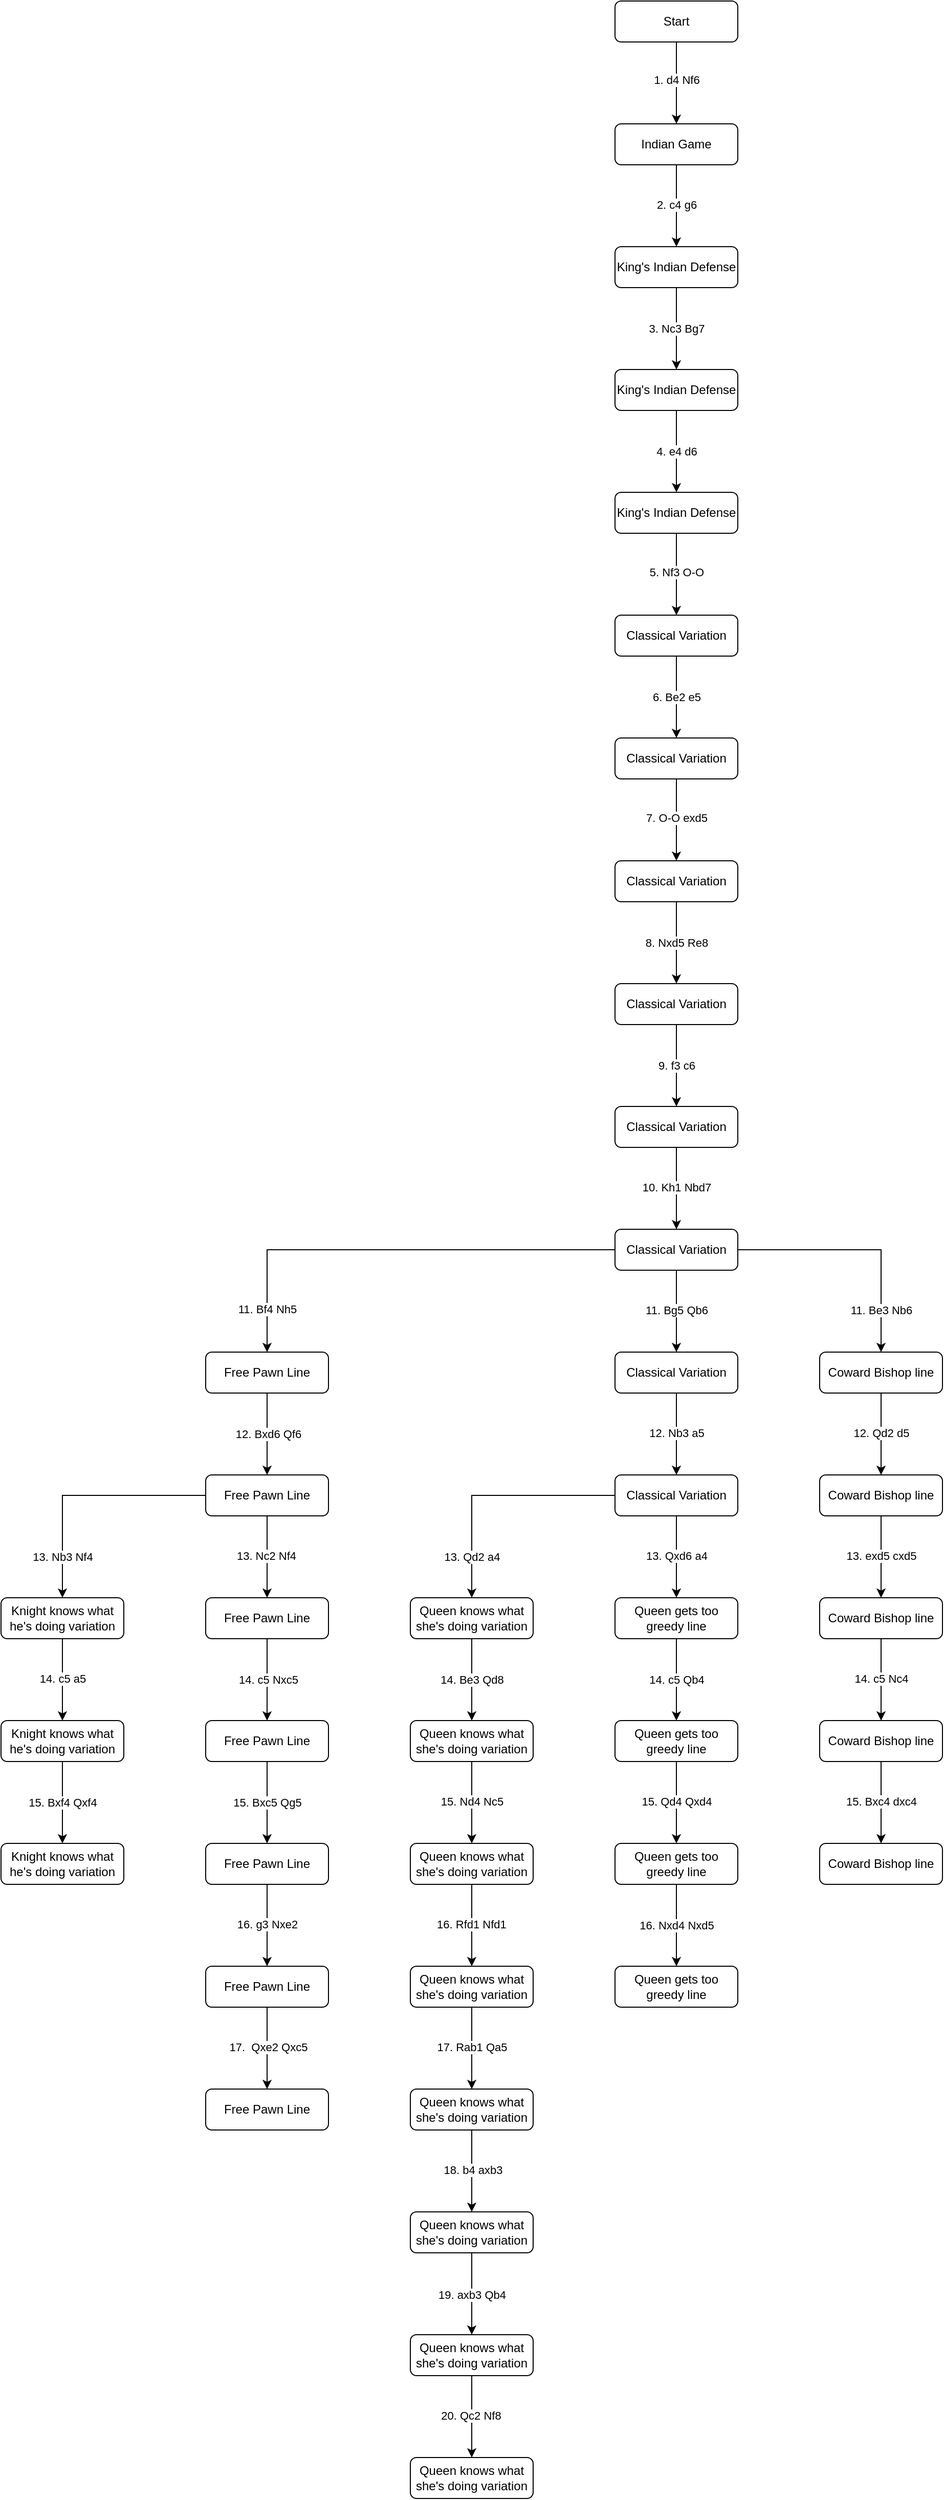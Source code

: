 <mxfile version="21.7.4" type="github">
  <diagram id="C5RBs43oDa-KdzZeNtuy" name="Page-1">
    <mxGraphModel dx="1451" dy="381" grid="1" gridSize="10" guides="1" tooltips="1" connect="1" arrows="1" fold="1" page="1" pageScale="1" pageWidth="827" pageHeight="1169" math="0" shadow="0">
      <root>
        <mxCell id="WIyWlLk6GJQsqaUBKTNV-0" />
        <mxCell id="WIyWlLk6GJQsqaUBKTNV-1" parent="WIyWlLk6GJQsqaUBKTNV-0" />
        <mxCell id="JF7JjtRSWjvsi2NXxbNR-42" value="" style="edgeStyle=orthogonalEdgeStyle;rounded=0;orthogonalLoop=1;jettySize=auto;html=1;" edge="1" parent="WIyWlLk6GJQsqaUBKTNV-1" source="WIyWlLk6GJQsqaUBKTNV-3" target="JF7JjtRSWjvsi2NXxbNR-41">
          <mxGeometry relative="1" as="geometry" />
        </mxCell>
        <mxCell id="JF7JjtRSWjvsi2NXxbNR-43" value="1. d4 Nf6" style="edgeLabel;html=1;align=center;verticalAlign=middle;resizable=0;points=[];" vertex="1" connectable="0" parent="JF7JjtRSWjvsi2NXxbNR-42">
          <mxGeometry x="-0.082" relative="1" as="geometry">
            <mxPoint as="offset" />
          </mxGeometry>
        </mxCell>
        <mxCell id="WIyWlLk6GJQsqaUBKTNV-3" value="Start" style="rounded=1;whiteSpace=wrap;html=1;fontSize=12;glass=0;strokeWidth=1;shadow=0;" parent="WIyWlLk6GJQsqaUBKTNV-1" vertex="1">
          <mxGeometry x="160" y="80" width="120" height="40" as="geometry" />
        </mxCell>
        <mxCell id="JF7JjtRSWjvsi2NXxbNR-45" value="" style="edgeStyle=orthogonalEdgeStyle;rounded=0;orthogonalLoop=1;jettySize=auto;html=1;" edge="1" parent="WIyWlLk6GJQsqaUBKTNV-1" source="JF7JjtRSWjvsi2NXxbNR-41" target="JF7JjtRSWjvsi2NXxbNR-44">
          <mxGeometry relative="1" as="geometry" />
        </mxCell>
        <mxCell id="JF7JjtRSWjvsi2NXxbNR-46" value="2. c4 g6" style="edgeLabel;html=1;align=center;verticalAlign=middle;resizable=0;points=[];" vertex="1" connectable="0" parent="JF7JjtRSWjvsi2NXxbNR-45">
          <mxGeometry x="-0.037" relative="1" as="geometry">
            <mxPoint as="offset" />
          </mxGeometry>
        </mxCell>
        <mxCell id="JF7JjtRSWjvsi2NXxbNR-41" value="Indian Game" style="rounded=1;whiteSpace=wrap;html=1;fontSize=12;glass=0;strokeWidth=1;shadow=0;" vertex="1" parent="WIyWlLk6GJQsqaUBKTNV-1">
          <mxGeometry x="160" y="200" width="120" height="40" as="geometry" />
        </mxCell>
        <mxCell id="JF7JjtRSWjvsi2NXxbNR-48" value="3. Nc3 Bg7" style="edgeStyle=orthogonalEdgeStyle;rounded=0;orthogonalLoop=1;jettySize=auto;html=1;" edge="1" parent="WIyWlLk6GJQsqaUBKTNV-1" source="JF7JjtRSWjvsi2NXxbNR-44" target="JF7JjtRSWjvsi2NXxbNR-47">
          <mxGeometry relative="1" as="geometry">
            <mxPoint as="offset" />
          </mxGeometry>
        </mxCell>
        <mxCell id="JF7JjtRSWjvsi2NXxbNR-44" value="King&#39;s Indian Defense" style="rounded=1;whiteSpace=wrap;html=1;fontSize=12;glass=0;strokeWidth=1;shadow=0;" vertex="1" parent="WIyWlLk6GJQsqaUBKTNV-1">
          <mxGeometry x="160" y="320" width="120" height="40" as="geometry" />
        </mxCell>
        <mxCell id="JF7JjtRSWjvsi2NXxbNR-50" value="4. e4 d6" style="edgeStyle=orthogonalEdgeStyle;rounded=0;orthogonalLoop=1;jettySize=auto;html=1;" edge="1" parent="WIyWlLk6GJQsqaUBKTNV-1" source="JF7JjtRSWjvsi2NXxbNR-47" target="JF7JjtRSWjvsi2NXxbNR-49">
          <mxGeometry relative="1" as="geometry">
            <mxPoint as="offset" />
          </mxGeometry>
        </mxCell>
        <mxCell id="JF7JjtRSWjvsi2NXxbNR-47" value="King&#39;s Indian Defense" style="rounded=1;whiteSpace=wrap;html=1;fontSize=12;glass=0;strokeWidth=1;shadow=0;" vertex="1" parent="WIyWlLk6GJQsqaUBKTNV-1">
          <mxGeometry x="160" y="440" width="120" height="40" as="geometry" />
        </mxCell>
        <mxCell id="JF7JjtRSWjvsi2NXxbNR-52" value="" style="edgeStyle=orthogonalEdgeStyle;rounded=0;orthogonalLoop=1;jettySize=auto;html=1;" edge="1" parent="WIyWlLk6GJQsqaUBKTNV-1" source="JF7JjtRSWjvsi2NXxbNR-49" target="JF7JjtRSWjvsi2NXxbNR-51">
          <mxGeometry relative="1" as="geometry" />
        </mxCell>
        <mxCell id="JF7JjtRSWjvsi2NXxbNR-53" value="5. Nf3 O-O" style="edgeLabel;html=1;align=center;verticalAlign=middle;resizable=0;points=[];" vertex="1" connectable="0" parent="JF7JjtRSWjvsi2NXxbNR-52">
          <mxGeometry x="0.013" relative="1" as="geometry">
            <mxPoint y="-3" as="offset" />
          </mxGeometry>
        </mxCell>
        <mxCell id="JF7JjtRSWjvsi2NXxbNR-49" value="King&#39;s Indian Defense" style="rounded=1;whiteSpace=wrap;html=1;fontSize=12;glass=0;strokeWidth=1;shadow=0;" vertex="1" parent="WIyWlLk6GJQsqaUBKTNV-1">
          <mxGeometry x="160" y="560" width="120" height="40" as="geometry" />
        </mxCell>
        <mxCell id="JF7JjtRSWjvsi2NXxbNR-55" value="" style="edgeStyle=orthogonalEdgeStyle;rounded=0;orthogonalLoop=1;jettySize=auto;html=1;" edge="1" parent="WIyWlLk6GJQsqaUBKTNV-1" source="JF7JjtRSWjvsi2NXxbNR-51" target="JF7JjtRSWjvsi2NXxbNR-54">
          <mxGeometry relative="1" as="geometry" />
        </mxCell>
        <mxCell id="JF7JjtRSWjvsi2NXxbNR-56" value="6. Be2 e5" style="edgeLabel;html=1;align=center;verticalAlign=middle;resizable=0;points=[];" vertex="1" connectable="0" parent="JF7JjtRSWjvsi2NXxbNR-55">
          <mxGeometry x="0.013" y="1" relative="1" as="geometry">
            <mxPoint x="-1" y="-1" as="offset" />
          </mxGeometry>
        </mxCell>
        <mxCell id="JF7JjtRSWjvsi2NXxbNR-51" value="Classical Variation" style="rounded=1;whiteSpace=wrap;html=1;fontSize=12;glass=0;strokeWidth=1;shadow=0;" vertex="1" parent="WIyWlLk6GJQsqaUBKTNV-1">
          <mxGeometry x="160" y="680" width="120" height="40" as="geometry" />
        </mxCell>
        <mxCell id="JF7JjtRSWjvsi2NXxbNR-58" value="" style="edgeStyle=orthogonalEdgeStyle;rounded=0;orthogonalLoop=1;jettySize=auto;html=1;" edge="1" parent="WIyWlLk6GJQsqaUBKTNV-1" source="JF7JjtRSWjvsi2NXxbNR-54" target="JF7JjtRSWjvsi2NXxbNR-57">
          <mxGeometry relative="1" as="geometry" />
        </mxCell>
        <mxCell id="JF7JjtRSWjvsi2NXxbNR-59" value="7. O-O exd5" style="edgeLabel;html=1;align=center;verticalAlign=middle;resizable=0;points=[];" vertex="1" connectable="0" parent="JF7JjtRSWjvsi2NXxbNR-58">
          <mxGeometry x="-0.059" relative="1" as="geometry">
            <mxPoint as="offset" />
          </mxGeometry>
        </mxCell>
        <mxCell id="JF7JjtRSWjvsi2NXxbNR-54" value="Classical Variation" style="rounded=1;whiteSpace=wrap;html=1;fontSize=12;glass=0;strokeWidth=1;shadow=0;" vertex="1" parent="WIyWlLk6GJQsqaUBKTNV-1">
          <mxGeometry x="160" y="800" width="120" height="40" as="geometry" />
        </mxCell>
        <mxCell id="JF7JjtRSWjvsi2NXxbNR-61" value="8. Nxd5 Re8" style="edgeStyle=orthogonalEdgeStyle;rounded=0;orthogonalLoop=1;jettySize=auto;html=1;" edge="1" parent="WIyWlLk6GJQsqaUBKTNV-1" source="JF7JjtRSWjvsi2NXxbNR-57" target="JF7JjtRSWjvsi2NXxbNR-60">
          <mxGeometry relative="1" as="geometry" />
        </mxCell>
        <mxCell id="JF7JjtRSWjvsi2NXxbNR-57" value="Classical Variation" style="rounded=1;whiteSpace=wrap;html=1;fontSize=12;glass=0;strokeWidth=1;shadow=0;" vertex="1" parent="WIyWlLk6GJQsqaUBKTNV-1">
          <mxGeometry x="160" y="920" width="120" height="40" as="geometry" />
        </mxCell>
        <mxCell id="JF7JjtRSWjvsi2NXxbNR-63" value="9. f3 c6" style="edgeStyle=orthogonalEdgeStyle;rounded=0;orthogonalLoop=1;jettySize=auto;html=1;" edge="1" parent="WIyWlLk6GJQsqaUBKTNV-1" source="JF7JjtRSWjvsi2NXxbNR-60" target="JF7JjtRSWjvsi2NXxbNR-62">
          <mxGeometry relative="1" as="geometry" />
        </mxCell>
        <mxCell id="JF7JjtRSWjvsi2NXxbNR-60" value="Classical Variation" style="rounded=1;whiteSpace=wrap;html=1;fontSize=12;glass=0;strokeWidth=1;shadow=0;" vertex="1" parent="WIyWlLk6GJQsqaUBKTNV-1">
          <mxGeometry x="160" y="1040" width="120" height="40" as="geometry" />
        </mxCell>
        <mxCell id="JF7JjtRSWjvsi2NXxbNR-65" value="" style="edgeStyle=orthogonalEdgeStyle;rounded=0;orthogonalLoop=1;jettySize=auto;html=1;" edge="1" parent="WIyWlLk6GJQsqaUBKTNV-1" source="JF7JjtRSWjvsi2NXxbNR-62" target="JF7JjtRSWjvsi2NXxbNR-64">
          <mxGeometry relative="1" as="geometry" />
        </mxCell>
        <mxCell id="JF7JjtRSWjvsi2NXxbNR-66" value="10. Kh1 Nbd7" style="edgeLabel;html=1;align=center;verticalAlign=middle;resizable=0;points=[];" vertex="1" connectable="0" parent="JF7JjtRSWjvsi2NXxbNR-65">
          <mxGeometry x="-0.025" relative="1" as="geometry">
            <mxPoint as="offset" />
          </mxGeometry>
        </mxCell>
        <mxCell id="JF7JjtRSWjvsi2NXxbNR-62" value="Classical Variation" style="rounded=1;whiteSpace=wrap;html=1;fontSize=12;glass=0;strokeWidth=1;shadow=0;" vertex="1" parent="WIyWlLk6GJQsqaUBKTNV-1">
          <mxGeometry x="160" y="1160" width="120" height="40" as="geometry" />
        </mxCell>
        <mxCell id="JF7JjtRSWjvsi2NXxbNR-68" value="" style="edgeStyle=orthogonalEdgeStyle;rounded=0;orthogonalLoop=1;jettySize=auto;html=1;" edge="1" parent="WIyWlLk6GJQsqaUBKTNV-1" source="JF7JjtRSWjvsi2NXxbNR-64" target="JF7JjtRSWjvsi2NXxbNR-67">
          <mxGeometry relative="1" as="geometry" />
        </mxCell>
        <mxCell id="JF7JjtRSWjvsi2NXxbNR-69" value="11. Bg5 Qb6" style="edgeLabel;html=1;align=center;verticalAlign=middle;resizable=0;points=[];" vertex="1" connectable="0" parent="JF7JjtRSWjvsi2NXxbNR-68">
          <mxGeometry x="-0.042" relative="1" as="geometry">
            <mxPoint as="offset" />
          </mxGeometry>
        </mxCell>
        <mxCell id="JF7JjtRSWjvsi2NXxbNR-111" value="" style="edgeStyle=orthogonalEdgeStyle;rounded=0;orthogonalLoop=1;jettySize=auto;html=1;" edge="1" parent="WIyWlLk6GJQsqaUBKTNV-1" source="JF7JjtRSWjvsi2NXxbNR-64" target="JF7JjtRSWjvsi2NXxbNR-110">
          <mxGeometry relative="1" as="geometry" />
        </mxCell>
        <mxCell id="JF7JjtRSWjvsi2NXxbNR-112" value="11. Bf4 Nh5" style="edgeLabel;html=1;align=center;verticalAlign=middle;resizable=0;points=[];" vertex="1" connectable="0" parent="JF7JjtRSWjvsi2NXxbNR-111">
          <mxGeometry x="0.81" relative="1" as="geometry">
            <mxPoint as="offset" />
          </mxGeometry>
        </mxCell>
        <mxCell id="JF7JjtRSWjvsi2NXxbNR-144" value="" style="edgeStyle=orthogonalEdgeStyle;rounded=0;orthogonalLoop=1;jettySize=auto;html=1;" edge="1" parent="WIyWlLk6GJQsqaUBKTNV-1" source="JF7JjtRSWjvsi2NXxbNR-64" target="JF7JjtRSWjvsi2NXxbNR-143">
          <mxGeometry relative="1" as="geometry" />
        </mxCell>
        <mxCell id="JF7JjtRSWjvsi2NXxbNR-145" value="11. Be3 Nb6" style="edgeLabel;html=1;align=center;verticalAlign=middle;resizable=0;points=[];" vertex="1" connectable="0" parent="JF7JjtRSWjvsi2NXxbNR-144">
          <mxGeometry x="0.658" relative="1" as="geometry">
            <mxPoint as="offset" />
          </mxGeometry>
        </mxCell>
        <mxCell id="JF7JjtRSWjvsi2NXxbNR-64" value="Classical Variation" style="rounded=1;whiteSpace=wrap;html=1;fontSize=12;glass=0;strokeWidth=1;shadow=0;" vertex="1" parent="WIyWlLk6GJQsqaUBKTNV-1">
          <mxGeometry x="160" y="1280" width="120" height="40" as="geometry" />
        </mxCell>
        <mxCell id="JF7JjtRSWjvsi2NXxbNR-71" value="" style="edgeStyle=orthogonalEdgeStyle;rounded=0;orthogonalLoop=1;jettySize=auto;html=1;" edge="1" parent="WIyWlLk6GJQsqaUBKTNV-1" source="JF7JjtRSWjvsi2NXxbNR-67" target="JF7JjtRSWjvsi2NXxbNR-70">
          <mxGeometry relative="1" as="geometry" />
        </mxCell>
        <mxCell id="JF7JjtRSWjvsi2NXxbNR-72" value="12. Nb3 a5" style="edgeLabel;html=1;align=center;verticalAlign=middle;resizable=0;points=[];" vertex="1" connectable="0" parent="JF7JjtRSWjvsi2NXxbNR-71">
          <mxGeometry x="-0.042" relative="1" as="geometry">
            <mxPoint as="offset" />
          </mxGeometry>
        </mxCell>
        <mxCell id="JF7JjtRSWjvsi2NXxbNR-67" value="Classical Variation" style="rounded=1;whiteSpace=wrap;html=1;fontSize=12;glass=0;strokeWidth=1;shadow=0;" vertex="1" parent="WIyWlLk6GJQsqaUBKTNV-1">
          <mxGeometry x="160" y="1400" width="120" height="40" as="geometry" />
        </mxCell>
        <mxCell id="JF7JjtRSWjvsi2NXxbNR-74" value="" style="edgeStyle=orthogonalEdgeStyle;rounded=0;orthogonalLoop=1;jettySize=auto;html=1;" edge="1" parent="WIyWlLk6GJQsqaUBKTNV-1" source="JF7JjtRSWjvsi2NXxbNR-70" target="JF7JjtRSWjvsi2NXxbNR-73">
          <mxGeometry relative="1" as="geometry" />
        </mxCell>
        <mxCell id="JF7JjtRSWjvsi2NXxbNR-75" value="13. Qxd6 a4" style="edgeLabel;html=1;align=center;verticalAlign=middle;resizable=0;points=[];" vertex="1" connectable="0" parent="JF7JjtRSWjvsi2NXxbNR-74">
          <mxGeometry x="-0.042" relative="1" as="geometry">
            <mxPoint as="offset" />
          </mxGeometry>
        </mxCell>
        <mxCell id="JF7JjtRSWjvsi2NXxbNR-86" value="" style="edgeStyle=orthogonalEdgeStyle;rounded=0;orthogonalLoop=1;jettySize=auto;html=1;" edge="1" parent="WIyWlLk6GJQsqaUBKTNV-1" source="JF7JjtRSWjvsi2NXxbNR-70" target="JF7JjtRSWjvsi2NXxbNR-85">
          <mxGeometry relative="1" as="geometry" />
        </mxCell>
        <mxCell id="JF7JjtRSWjvsi2NXxbNR-88" value="13. Qd2 a4" style="edgeLabel;html=1;align=center;verticalAlign=middle;resizable=0;points=[];" vertex="1" connectable="0" parent="JF7JjtRSWjvsi2NXxbNR-86">
          <mxGeometry x="0.652" y="-1" relative="1" as="geometry">
            <mxPoint x="1" y="2" as="offset" />
          </mxGeometry>
        </mxCell>
        <mxCell id="JF7JjtRSWjvsi2NXxbNR-70" value="Classical Variation" style="rounded=1;whiteSpace=wrap;html=1;fontSize=12;glass=0;strokeWidth=1;shadow=0;" vertex="1" parent="WIyWlLk6GJQsqaUBKTNV-1">
          <mxGeometry x="160" y="1520" width="120" height="40" as="geometry" />
        </mxCell>
        <mxCell id="JF7JjtRSWjvsi2NXxbNR-77" value="" style="edgeStyle=orthogonalEdgeStyle;rounded=0;orthogonalLoop=1;jettySize=auto;html=1;" edge="1" parent="WIyWlLk6GJQsqaUBKTNV-1" source="JF7JjtRSWjvsi2NXxbNR-73" target="JF7JjtRSWjvsi2NXxbNR-76">
          <mxGeometry relative="1" as="geometry" />
        </mxCell>
        <mxCell id="JF7JjtRSWjvsi2NXxbNR-78" value="14. c5 Qb4" style="edgeLabel;html=1;align=center;verticalAlign=middle;resizable=0;points=[];" vertex="1" connectable="0" parent="JF7JjtRSWjvsi2NXxbNR-77">
          <mxGeometry x="-0.008" relative="1" as="geometry">
            <mxPoint as="offset" />
          </mxGeometry>
        </mxCell>
        <mxCell id="JF7JjtRSWjvsi2NXxbNR-73" value="Queen gets too greedy line" style="rounded=1;whiteSpace=wrap;html=1;fontSize=12;glass=0;strokeWidth=1;shadow=0;" vertex="1" parent="WIyWlLk6GJQsqaUBKTNV-1">
          <mxGeometry x="160" y="1640" width="120" height="40" as="geometry" />
        </mxCell>
        <mxCell id="JF7JjtRSWjvsi2NXxbNR-80" value="" style="edgeStyle=orthogonalEdgeStyle;rounded=0;orthogonalLoop=1;jettySize=auto;html=1;" edge="1" parent="WIyWlLk6GJQsqaUBKTNV-1" source="JF7JjtRSWjvsi2NXxbNR-76" target="JF7JjtRSWjvsi2NXxbNR-79">
          <mxGeometry relative="1" as="geometry" />
        </mxCell>
        <mxCell id="JF7JjtRSWjvsi2NXxbNR-81" value="15. Qd4 Qxd4" style="edgeLabel;html=1;align=center;verticalAlign=middle;resizable=0;points=[];" vertex="1" connectable="0" parent="JF7JjtRSWjvsi2NXxbNR-80">
          <mxGeometry x="-0.042" relative="1" as="geometry">
            <mxPoint as="offset" />
          </mxGeometry>
        </mxCell>
        <mxCell id="JF7JjtRSWjvsi2NXxbNR-76" value="Queen gets too greedy line" style="rounded=1;whiteSpace=wrap;html=1;fontSize=12;glass=0;strokeWidth=1;shadow=0;" vertex="1" parent="WIyWlLk6GJQsqaUBKTNV-1">
          <mxGeometry x="160" y="1760" width="120" height="40" as="geometry" />
        </mxCell>
        <mxCell id="JF7JjtRSWjvsi2NXxbNR-83" value="" style="edgeStyle=orthogonalEdgeStyle;rounded=0;orthogonalLoop=1;jettySize=auto;html=1;" edge="1" parent="WIyWlLk6GJQsqaUBKTNV-1" source="JF7JjtRSWjvsi2NXxbNR-79" target="JF7JjtRSWjvsi2NXxbNR-82">
          <mxGeometry relative="1" as="geometry" />
        </mxCell>
        <mxCell id="JF7JjtRSWjvsi2NXxbNR-84" value="16. Nxd4 Nxd5" style="edgeLabel;html=1;align=center;verticalAlign=middle;resizable=0;points=[];" vertex="1" connectable="0" parent="JF7JjtRSWjvsi2NXxbNR-83">
          <mxGeometry x="-0.008" relative="1" as="geometry">
            <mxPoint as="offset" />
          </mxGeometry>
        </mxCell>
        <mxCell id="JF7JjtRSWjvsi2NXxbNR-79" value="Queen gets too greedy line" style="rounded=1;whiteSpace=wrap;html=1;fontSize=12;glass=0;strokeWidth=1;shadow=0;" vertex="1" parent="WIyWlLk6GJQsqaUBKTNV-1">
          <mxGeometry x="160" y="1880" width="120" height="40" as="geometry" />
        </mxCell>
        <mxCell id="JF7JjtRSWjvsi2NXxbNR-82" value="Queen gets too greedy line" style="rounded=1;whiteSpace=wrap;html=1;fontSize=12;glass=0;strokeWidth=1;shadow=0;" vertex="1" parent="WIyWlLk6GJQsqaUBKTNV-1">
          <mxGeometry x="160" y="2000" width="120" height="40" as="geometry" />
        </mxCell>
        <mxCell id="JF7JjtRSWjvsi2NXxbNR-90" value="" style="edgeStyle=orthogonalEdgeStyle;rounded=0;orthogonalLoop=1;jettySize=auto;html=1;" edge="1" parent="WIyWlLk6GJQsqaUBKTNV-1" source="JF7JjtRSWjvsi2NXxbNR-85" target="JF7JjtRSWjvsi2NXxbNR-89">
          <mxGeometry relative="1" as="geometry" />
        </mxCell>
        <mxCell id="JF7JjtRSWjvsi2NXxbNR-91" value="14. Be3 Qd8" style="edgeLabel;html=1;align=center;verticalAlign=middle;resizable=0;points=[];" vertex="1" connectable="0" parent="JF7JjtRSWjvsi2NXxbNR-90">
          <mxGeometry x="-0.008" relative="1" as="geometry">
            <mxPoint as="offset" />
          </mxGeometry>
        </mxCell>
        <mxCell id="JF7JjtRSWjvsi2NXxbNR-85" value="Queen knows what she&#39;s doing variation" style="rounded=1;whiteSpace=wrap;html=1;fontSize=12;glass=0;strokeWidth=1;shadow=0;" vertex="1" parent="WIyWlLk6GJQsqaUBKTNV-1">
          <mxGeometry x="-40" y="1640" width="120" height="40" as="geometry" />
        </mxCell>
        <mxCell id="JF7JjtRSWjvsi2NXxbNR-93" value="" style="edgeStyle=orthogonalEdgeStyle;rounded=0;orthogonalLoop=1;jettySize=auto;html=1;" edge="1" parent="WIyWlLk6GJQsqaUBKTNV-1" source="JF7JjtRSWjvsi2NXxbNR-89" target="JF7JjtRSWjvsi2NXxbNR-92">
          <mxGeometry relative="1" as="geometry" />
        </mxCell>
        <mxCell id="JF7JjtRSWjvsi2NXxbNR-94" value="15. Nd4 Nc5" style="edgeLabel;html=1;align=center;verticalAlign=middle;resizable=0;points=[];" vertex="1" connectable="0" parent="JF7JjtRSWjvsi2NXxbNR-93">
          <mxGeometry x="-0.042" relative="1" as="geometry">
            <mxPoint as="offset" />
          </mxGeometry>
        </mxCell>
        <mxCell id="JF7JjtRSWjvsi2NXxbNR-89" value="Queen knows what she&#39;s doing variation" style="rounded=1;whiteSpace=wrap;html=1;fontSize=12;glass=0;strokeWidth=1;shadow=0;" vertex="1" parent="WIyWlLk6GJQsqaUBKTNV-1">
          <mxGeometry x="-40" y="1760" width="120" height="40" as="geometry" />
        </mxCell>
        <mxCell id="JF7JjtRSWjvsi2NXxbNR-96" value="" style="edgeStyle=orthogonalEdgeStyle;rounded=0;orthogonalLoop=1;jettySize=auto;html=1;" edge="1" parent="WIyWlLk6GJQsqaUBKTNV-1" source="JF7JjtRSWjvsi2NXxbNR-92" target="JF7JjtRSWjvsi2NXxbNR-95">
          <mxGeometry relative="1" as="geometry" />
        </mxCell>
        <mxCell id="JF7JjtRSWjvsi2NXxbNR-97" value="16. Rfd1 Nfd1&amp;nbsp;" style="edgeLabel;html=1;align=center;verticalAlign=middle;resizable=0;points=[];" vertex="1" connectable="0" parent="JF7JjtRSWjvsi2NXxbNR-96">
          <mxGeometry x="-0.025" y="1" relative="1" as="geometry">
            <mxPoint as="offset" />
          </mxGeometry>
        </mxCell>
        <mxCell id="JF7JjtRSWjvsi2NXxbNR-92" value="Queen knows what she&#39;s doing variation" style="rounded=1;whiteSpace=wrap;html=1;fontSize=12;glass=0;strokeWidth=1;shadow=0;" vertex="1" parent="WIyWlLk6GJQsqaUBKTNV-1">
          <mxGeometry x="-40" y="1880" width="120" height="40" as="geometry" />
        </mxCell>
        <mxCell id="JF7JjtRSWjvsi2NXxbNR-99" value="" style="edgeStyle=orthogonalEdgeStyle;rounded=0;orthogonalLoop=1;jettySize=auto;html=1;" edge="1" parent="WIyWlLk6GJQsqaUBKTNV-1" source="JF7JjtRSWjvsi2NXxbNR-95" target="JF7JjtRSWjvsi2NXxbNR-98">
          <mxGeometry relative="1" as="geometry" />
        </mxCell>
        <mxCell id="JF7JjtRSWjvsi2NXxbNR-100" value="17. Rab1 Qa5" style="edgeLabel;html=1;align=center;verticalAlign=middle;resizable=0;points=[];" vertex="1" connectable="0" parent="JF7JjtRSWjvsi2NXxbNR-99">
          <mxGeometry x="-0.042" relative="1" as="geometry">
            <mxPoint as="offset" />
          </mxGeometry>
        </mxCell>
        <mxCell id="JF7JjtRSWjvsi2NXxbNR-95" value="Queen knows what she&#39;s doing variation" style="rounded=1;whiteSpace=wrap;html=1;fontSize=12;glass=0;strokeWidth=1;shadow=0;" vertex="1" parent="WIyWlLk6GJQsqaUBKTNV-1">
          <mxGeometry x="-40" y="2000" width="120" height="40" as="geometry" />
        </mxCell>
        <mxCell id="JF7JjtRSWjvsi2NXxbNR-102" value="" style="edgeStyle=orthogonalEdgeStyle;rounded=0;orthogonalLoop=1;jettySize=auto;html=1;" edge="1" parent="WIyWlLk6GJQsqaUBKTNV-1" source="JF7JjtRSWjvsi2NXxbNR-98" target="JF7JjtRSWjvsi2NXxbNR-101">
          <mxGeometry relative="1" as="geometry" />
        </mxCell>
        <mxCell id="JF7JjtRSWjvsi2NXxbNR-103" value="18. b4 axb3" style="edgeLabel;html=1;align=center;verticalAlign=middle;resizable=0;points=[];" vertex="1" connectable="0" parent="JF7JjtRSWjvsi2NXxbNR-102">
          <mxGeometry x="-0.025" y="1" relative="1" as="geometry">
            <mxPoint as="offset" />
          </mxGeometry>
        </mxCell>
        <mxCell id="JF7JjtRSWjvsi2NXxbNR-98" value="Queen knows what she&#39;s doing variation" style="rounded=1;whiteSpace=wrap;html=1;fontSize=12;glass=0;strokeWidth=1;shadow=0;" vertex="1" parent="WIyWlLk6GJQsqaUBKTNV-1">
          <mxGeometry x="-40" y="2120" width="120" height="40" as="geometry" />
        </mxCell>
        <mxCell id="JF7JjtRSWjvsi2NXxbNR-105" value="" style="edgeStyle=orthogonalEdgeStyle;rounded=0;orthogonalLoop=1;jettySize=auto;html=1;" edge="1" parent="WIyWlLk6GJQsqaUBKTNV-1" source="JF7JjtRSWjvsi2NXxbNR-101" target="JF7JjtRSWjvsi2NXxbNR-104">
          <mxGeometry relative="1" as="geometry" />
        </mxCell>
        <mxCell id="JF7JjtRSWjvsi2NXxbNR-106" value="19. axb3 Qb4" style="edgeLabel;html=1;align=center;verticalAlign=middle;resizable=0;points=[];" vertex="1" connectable="0" parent="JF7JjtRSWjvsi2NXxbNR-105">
          <mxGeometry x="0.009" relative="1" as="geometry">
            <mxPoint as="offset" />
          </mxGeometry>
        </mxCell>
        <mxCell id="JF7JjtRSWjvsi2NXxbNR-101" value="Queen knows what she&#39;s doing variation" style="rounded=1;whiteSpace=wrap;html=1;fontSize=12;glass=0;strokeWidth=1;shadow=0;" vertex="1" parent="WIyWlLk6GJQsqaUBKTNV-1">
          <mxGeometry x="-40" y="2240" width="120" height="40" as="geometry" />
        </mxCell>
        <mxCell id="JF7JjtRSWjvsi2NXxbNR-108" value="" style="edgeStyle=orthogonalEdgeStyle;rounded=0;orthogonalLoop=1;jettySize=auto;html=1;" edge="1" parent="WIyWlLk6GJQsqaUBKTNV-1" source="JF7JjtRSWjvsi2NXxbNR-104" target="JF7JjtRSWjvsi2NXxbNR-107">
          <mxGeometry relative="1" as="geometry" />
        </mxCell>
        <mxCell id="JF7JjtRSWjvsi2NXxbNR-109" value="20. Qc2 Nf8" style="edgeLabel;html=1;align=center;verticalAlign=middle;resizable=0;points=[];" vertex="1" connectable="0" parent="JF7JjtRSWjvsi2NXxbNR-108">
          <mxGeometry x="-0.025" y="-1" relative="1" as="geometry">
            <mxPoint as="offset" />
          </mxGeometry>
        </mxCell>
        <mxCell id="JF7JjtRSWjvsi2NXxbNR-104" value="Queen knows what she&#39;s doing variation" style="rounded=1;whiteSpace=wrap;html=1;fontSize=12;glass=0;strokeWidth=1;shadow=0;" vertex="1" parent="WIyWlLk6GJQsqaUBKTNV-1">
          <mxGeometry x="-40" y="2360" width="120" height="40" as="geometry" />
        </mxCell>
        <mxCell id="JF7JjtRSWjvsi2NXxbNR-107" value="Queen knows what she&#39;s doing variation" style="rounded=1;whiteSpace=wrap;html=1;fontSize=12;glass=0;strokeWidth=1;shadow=0;" vertex="1" parent="WIyWlLk6GJQsqaUBKTNV-1">
          <mxGeometry x="-40" y="2480" width="120" height="40" as="geometry" />
        </mxCell>
        <mxCell id="JF7JjtRSWjvsi2NXxbNR-114" value="" style="edgeStyle=orthogonalEdgeStyle;rounded=0;orthogonalLoop=1;jettySize=auto;html=1;" edge="1" parent="WIyWlLk6GJQsqaUBKTNV-1" source="JF7JjtRSWjvsi2NXxbNR-110" target="JF7JjtRSWjvsi2NXxbNR-113">
          <mxGeometry relative="1" as="geometry" />
        </mxCell>
        <mxCell id="JF7JjtRSWjvsi2NXxbNR-115" value="12. Bxd6 Qf6" style="edgeLabel;html=1;align=center;verticalAlign=middle;resizable=0;points=[];" vertex="1" connectable="0" parent="JF7JjtRSWjvsi2NXxbNR-114">
          <mxGeometry x="-0.008" y="1" relative="1" as="geometry">
            <mxPoint as="offset" />
          </mxGeometry>
        </mxCell>
        <mxCell id="JF7JjtRSWjvsi2NXxbNR-110" value="Free Pawn Line" style="rounded=1;whiteSpace=wrap;html=1;fontSize=12;glass=0;strokeWidth=1;shadow=0;" vertex="1" parent="WIyWlLk6GJQsqaUBKTNV-1">
          <mxGeometry x="-240" y="1400" width="120" height="40" as="geometry" />
        </mxCell>
        <mxCell id="JF7JjtRSWjvsi2NXxbNR-117" value="" style="edgeStyle=orthogonalEdgeStyle;rounded=0;orthogonalLoop=1;jettySize=auto;html=1;" edge="1" parent="WIyWlLk6GJQsqaUBKTNV-1" source="JF7JjtRSWjvsi2NXxbNR-113" target="JF7JjtRSWjvsi2NXxbNR-116">
          <mxGeometry relative="1" as="geometry" />
        </mxCell>
        <mxCell id="JF7JjtRSWjvsi2NXxbNR-118" value="13. Nc2 Nf4" style="edgeLabel;html=1;align=center;verticalAlign=middle;resizable=0;points=[];" vertex="1" connectable="0" parent="JF7JjtRSWjvsi2NXxbNR-117">
          <mxGeometry x="-0.025" y="-1" relative="1" as="geometry">
            <mxPoint as="offset" />
          </mxGeometry>
        </mxCell>
        <mxCell id="JF7JjtRSWjvsi2NXxbNR-134" value="" style="edgeStyle=orthogonalEdgeStyle;rounded=0;orthogonalLoop=1;jettySize=auto;html=1;" edge="1" parent="WIyWlLk6GJQsqaUBKTNV-1" source="JF7JjtRSWjvsi2NXxbNR-113" target="JF7JjtRSWjvsi2NXxbNR-133">
          <mxGeometry relative="1" as="geometry" />
        </mxCell>
        <mxCell id="JF7JjtRSWjvsi2NXxbNR-135" value="13. Nb3 Nf4" style="edgeLabel;html=1;align=center;verticalAlign=middle;resizable=0;points=[];" vertex="1" connectable="0" parent="JF7JjtRSWjvsi2NXxbNR-134">
          <mxGeometry x="0.664" y="-3" relative="1" as="geometry">
            <mxPoint x="3" as="offset" />
          </mxGeometry>
        </mxCell>
        <mxCell id="JF7JjtRSWjvsi2NXxbNR-113" value="Free Pawn Line" style="rounded=1;whiteSpace=wrap;html=1;fontSize=12;glass=0;strokeWidth=1;shadow=0;" vertex="1" parent="WIyWlLk6GJQsqaUBKTNV-1">
          <mxGeometry x="-240" y="1520" width="120" height="40" as="geometry" />
        </mxCell>
        <mxCell id="JF7JjtRSWjvsi2NXxbNR-120" value="" style="edgeStyle=orthogonalEdgeStyle;rounded=0;orthogonalLoop=1;jettySize=auto;html=1;" edge="1" parent="WIyWlLk6GJQsqaUBKTNV-1" source="JF7JjtRSWjvsi2NXxbNR-116" target="JF7JjtRSWjvsi2NXxbNR-119">
          <mxGeometry relative="1" as="geometry" />
        </mxCell>
        <mxCell id="JF7JjtRSWjvsi2NXxbNR-121" value="14. c5 Nxc5" style="edgeLabel;html=1;align=center;verticalAlign=middle;resizable=0;points=[];" vertex="1" connectable="0" parent="JF7JjtRSWjvsi2NXxbNR-120">
          <mxGeometry x="-0.008" y="1" relative="1" as="geometry">
            <mxPoint as="offset" />
          </mxGeometry>
        </mxCell>
        <mxCell id="JF7JjtRSWjvsi2NXxbNR-116" value="Free Pawn Line" style="rounded=1;whiteSpace=wrap;html=1;fontSize=12;glass=0;strokeWidth=1;shadow=0;" vertex="1" parent="WIyWlLk6GJQsqaUBKTNV-1">
          <mxGeometry x="-240" y="1640" width="120" height="40" as="geometry" />
        </mxCell>
        <mxCell id="JF7JjtRSWjvsi2NXxbNR-123" value="" style="edgeStyle=orthogonalEdgeStyle;rounded=0;orthogonalLoop=1;jettySize=auto;html=1;" edge="1" parent="WIyWlLk6GJQsqaUBKTNV-1" source="JF7JjtRSWjvsi2NXxbNR-119" target="JF7JjtRSWjvsi2NXxbNR-122">
          <mxGeometry relative="1" as="geometry" />
        </mxCell>
        <mxCell id="JF7JjtRSWjvsi2NXxbNR-124" value="15. Bxc5 Qg5" style="edgeLabel;html=1;align=center;verticalAlign=middle;resizable=0;points=[];" vertex="1" connectable="0" parent="JF7JjtRSWjvsi2NXxbNR-123">
          <mxGeometry x="-0.008" relative="1" as="geometry">
            <mxPoint as="offset" />
          </mxGeometry>
        </mxCell>
        <mxCell id="JF7JjtRSWjvsi2NXxbNR-119" value="Free Pawn Line" style="rounded=1;whiteSpace=wrap;html=1;fontSize=12;glass=0;strokeWidth=1;shadow=0;" vertex="1" parent="WIyWlLk6GJQsqaUBKTNV-1">
          <mxGeometry x="-240" y="1760" width="120" height="40" as="geometry" />
        </mxCell>
        <mxCell id="JF7JjtRSWjvsi2NXxbNR-126" value="" style="edgeStyle=orthogonalEdgeStyle;rounded=0;orthogonalLoop=1;jettySize=auto;html=1;" edge="1" parent="WIyWlLk6GJQsqaUBKTNV-1" source="JF7JjtRSWjvsi2NXxbNR-122" target="JF7JjtRSWjvsi2NXxbNR-125">
          <mxGeometry relative="1" as="geometry" />
        </mxCell>
        <mxCell id="JF7JjtRSWjvsi2NXxbNR-127" value="16. g3 Nxe2" style="edgeLabel;html=1;align=center;verticalAlign=middle;resizable=0;points=[];" vertex="1" connectable="0" parent="JF7JjtRSWjvsi2NXxbNR-126">
          <mxGeometry x="-0.025" relative="1" as="geometry">
            <mxPoint as="offset" />
          </mxGeometry>
        </mxCell>
        <mxCell id="JF7JjtRSWjvsi2NXxbNR-122" value="Free Pawn Line" style="rounded=1;whiteSpace=wrap;html=1;fontSize=12;glass=0;strokeWidth=1;shadow=0;" vertex="1" parent="WIyWlLk6GJQsqaUBKTNV-1">
          <mxGeometry x="-240" y="1880" width="120" height="40" as="geometry" />
        </mxCell>
        <mxCell id="JF7JjtRSWjvsi2NXxbNR-129" value="" style="edgeStyle=orthogonalEdgeStyle;rounded=0;orthogonalLoop=1;jettySize=auto;html=1;" edge="1" parent="WIyWlLk6GJQsqaUBKTNV-1" source="JF7JjtRSWjvsi2NXxbNR-125" target="JF7JjtRSWjvsi2NXxbNR-128">
          <mxGeometry relative="1" as="geometry" />
        </mxCell>
        <mxCell id="JF7JjtRSWjvsi2NXxbNR-130" value="17.&amp;nbsp; Qxe2 Qxc5" style="edgeLabel;html=1;align=center;verticalAlign=middle;resizable=0;points=[];" vertex="1" connectable="0" parent="JF7JjtRSWjvsi2NXxbNR-129">
          <mxGeometry x="-0.025" y="1" relative="1" as="geometry">
            <mxPoint as="offset" />
          </mxGeometry>
        </mxCell>
        <mxCell id="JF7JjtRSWjvsi2NXxbNR-125" value="Free Pawn Line" style="rounded=1;whiteSpace=wrap;html=1;fontSize=12;glass=0;strokeWidth=1;shadow=0;" vertex="1" parent="WIyWlLk6GJQsqaUBKTNV-1">
          <mxGeometry x="-240" y="2000" width="120" height="40" as="geometry" />
        </mxCell>
        <mxCell id="JF7JjtRSWjvsi2NXxbNR-128" value="Free Pawn Line" style="rounded=1;whiteSpace=wrap;html=1;fontSize=12;glass=0;strokeWidth=1;shadow=0;" vertex="1" parent="WIyWlLk6GJQsqaUBKTNV-1">
          <mxGeometry x="-240" y="2120" width="120" height="40" as="geometry" />
        </mxCell>
        <mxCell id="JF7JjtRSWjvsi2NXxbNR-137" value="" style="edgeStyle=orthogonalEdgeStyle;rounded=0;orthogonalLoop=1;jettySize=auto;html=1;" edge="1" parent="WIyWlLk6GJQsqaUBKTNV-1" source="JF7JjtRSWjvsi2NXxbNR-133" target="JF7JjtRSWjvsi2NXxbNR-136">
          <mxGeometry relative="1" as="geometry" />
        </mxCell>
        <mxCell id="JF7JjtRSWjvsi2NXxbNR-138" value="14. c5 a5" style="edgeLabel;html=1;align=center;verticalAlign=middle;resizable=0;points=[];" vertex="1" connectable="0" parent="JF7JjtRSWjvsi2NXxbNR-137">
          <mxGeometry x="-0.042" relative="1" as="geometry">
            <mxPoint as="offset" />
          </mxGeometry>
        </mxCell>
        <mxCell id="JF7JjtRSWjvsi2NXxbNR-133" value="Knight knows what he&#39;s doing variation" style="rounded=1;whiteSpace=wrap;html=1;fontSize=12;glass=0;strokeWidth=1;shadow=0;" vertex="1" parent="WIyWlLk6GJQsqaUBKTNV-1">
          <mxGeometry x="-440" y="1640" width="120" height="40" as="geometry" />
        </mxCell>
        <mxCell id="JF7JjtRSWjvsi2NXxbNR-140" value="" style="edgeStyle=orthogonalEdgeStyle;rounded=0;orthogonalLoop=1;jettySize=auto;html=1;" edge="1" parent="WIyWlLk6GJQsqaUBKTNV-1" source="JF7JjtRSWjvsi2NXxbNR-136" target="JF7JjtRSWjvsi2NXxbNR-139">
          <mxGeometry relative="1" as="geometry" />
        </mxCell>
        <mxCell id="JF7JjtRSWjvsi2NXxbNR-141" value="15. Bxf4 Qxf4" style="edgeLabel;html=1;align=center;verticalAlign=middle;resizable=0;points=[];" vertex="1" connectable="0" parent="JF7JjtRSWjvsi2NXxbNR-140">
          <mxGeometry x="-0.008" relative="1" as="geometry">
            <mxPoint as="offset" />
          </mxGeometry>
        </mxCell>
        <mxCell id="JF7JjtRSWjvsi2NXxbNR-136" value="Knight knows what he&#39;s doing variation" style="rounded=1;whiteSpace=wrap;html=1;fontSize=12;glass=0;strokeWidth=1;shadow=0;" vertex="1" parent="WIyWlLk6GJQsqaUBKTNV-1">
          <mxGeometry x="-440" y="1760" width="120" height="40" as="geometry" />
        </mxCell>
        <mxCell id="JF7JjtRSWjvsi2NXxbNR-139" value="Knight knows what he&#39;s doing variation" style="rounded=1;whiteSpace=wrap;html=1;fontSize=12;glass=0;strokeWidth=1;shadow=0;" vertex="1" parent="WIyWlLk6GJQsqaUBKTNV-1">
          <mxGeometry x="-440" y="1880" width="120" height="40" as="geometry" />
        </mxCell>
        <mxCell id="JF7JjtRSWjvsi2NXxbNR-147" value="" style="edgeStyle=orthogonalEdgeStyle;rounded=0;orthogonalLoop=1;jettySize=auto;html=1;" edge="1" parent="WIyWlLk6GJQsqaUBKTNV-1" source="JF7JjtRSWjvsi2NXxbNR-143" target="JF7JjtRSWjvsi2NXxbNR-146">
          <mxGeometry relative="1" as="geometry" />
        </mxCell>
        <mxCell id="JF7JjtRSWjvsi2NXxbNR-148" value="12. Qd2 d5" style="edgeLabel;html=1;align=center;verticalAlign=middle;resizable=0;points=[];" vertex="1" connectable="0" parent="JF7JjtRSWjvsi2NXxbNR-147">
          <mxGeometry x="-0.025" relative="1" as="geometry">
            <mxPoint as="offset" />
          </mxGeometry>
        </mxCell>
        <mxCell id="JF7JjtRSWjvsi2NXxbNR-143" value="Coward Bishop line" style="rounded=1;whiteSpace=wrap;html=1;fontSize=12;glass=0;strokeWidth=1;shadow=0;" vertex="1" parent="WIyWlLk6GJQsqaUBKTNV-1">
          <mxGeometry x="360" y="1400" width="120" height="40" as="geometry" />
        </mxCell>
        <mxCell id="JF7JjtRSWjvsi2NXxbNR-150" value="" style="edgeStyle=orthogonalEdgeStyle;rounded=0;orthogonalLoop=1;jettySize=auto;html=1;" edge="1" parent="WIyWlLk6GJQsqaUBKTNV-1" source="JF7JjtRSWjvsi2NXxbNR-146" target="JF7JjtRSWjvsi2NXxbNR-149">
          <mxGeometry relative="1" as="geometry" />
        </mxCell>
        <mxCell id="JF7JjtRSWjvsi2NXxbNR-151" value="13. exd5 cxd5" style="edgeLabel;html=1;align=center;verticalAlign=middle;resizable=0;points=[];" vertex="1" connectable="0" parent="JF7JjtRSWjvsi2NXxbNR-150">
          <mxGeometry x="-0.042" relative="1" as="geometry">
            <mxPoint as="offset" />
          </mxGeometry>
        </mxCell>
        <mxCell id="JF7JjtRSWjvsi2NXxbNR-146" value="Coward Bishop line" style="rounded=1;whiteSpace=wrap;html=1;fontSize=12;glass=0;strokeWidth=1;shadow=0;" vertex="1" parent="WIyWlLk6GJQsqaUBKTNV-1">
          <mxGeometry x="360" y="1520" width="120" height="40" as="geometry" />
        </mxCell>
        <mxCell id="JF7JjtRSWjvsi2NXxbNR-153" value="" style="edgeStyle=orthogonalEdgeStyle;rounded=0;orthogonalLoop=1;jettySize=auto;html=1;" edge="1" parent="WIyWlLk6GJQsqaUBKTNV-1" source="JF7JjtRSWjvsi2NXxbNR-149" target="JF7JjtRSWjvsi2NXxbNR-152">
          <mxGeometry relative="1" as="geometry" />
        </mxCell>
        <mxCell id="JF7JjtRSWjvsi2NXxbNR-154" value="14. c5 Nc4" style="edgeLabel;html=1;align=center;verticalAlign=middle;resizable=0;points=[];" vertex="1" connectable="0" parent="JF7JjtRSWjvsi2NXxbNR-153">
          <mxGeometry x="-0.025" relative="1" as="geometry">
            <mxPoint as="offset" />
          </mxGeometry>
        </mxCell>
        <mxCell id="JF7JjtRSWjvsi2NXxbNR-149" value="Coward Bishop line" style="rounded=1;whiteSpace=wrap;html=1;fontSize=12;glass=0;strokeWidth=1;shadow=0;" vertex="1" parent="WIyWlLk6GJQsqaUBKTNV-1">
          <mxGeometry x="360" y="1640" width="120" height="40" as="geometry" />
        </mxCell>
        <mxCell id="JF7JjtRSWjvsi2NXxbNR-156" value="" style="edgeStyle=orthogonalEdgeStyle;rounded=0;orthogonalLoop=1;jettySize=auto;html=1;" edge="1" parent="WIyWlLk6GJQsqaUBKTNV-1" source="JF7JjtRSWjvsi2NXxbNR-152" target="JF7JjtRSWjvsi2NXxbNR-155">
          <mxGeometry relative="1" as="geometry" />
        </mxCell>
        <mxCell id="JF7JjtRSWjvsi2NXxbNR-157" value="15. Bxc4 dxc4" style="edgeLabel;html=1;align=center;verticalAlign=middle;resizable=0;points=[];" vertex="1" connectable="0" parent="JF7JjtRSWjvsi2NXxbNR-156">
          <mxGeometry x="-0.042" relative="1" as="geometry">
            <mxPoint as="offset" />
          </mxGeometry>
        </mxCell>
        <mxCell id="JF7JjtRSWjvsi2NXxbNR-152" value="Coward Bishop line" style="rounded=1;whiteSpace=wrap;html=1;fontSize=12;glass=0;strokeWidth=1;shadow=0;" vertex="1" parent="WIyWlLk6GJQsqaUBKTNV-1">
          <mxGeometry x="360" y="1760" width="120" height="40" as="geometry" />
        </mxCell>
        <mxCell id="JF7JjtRSWjvsi2NXxbNR-155" value="Coward Bishop line" style="rounded=1;whiteSpace=wrap;html=1;fontSize=12;glass=0;strokeWidth=1;shadow=0;" vertex="1" parent="WIyWlLk6GJQsqaUBKTNV-1">
          <mxGeometry x="360" y="1880" width="120" height="40" as="geometry" />
        </mxCell>
      </root>
    </mxGraphModel>
  </diagram>
</mxfile>
